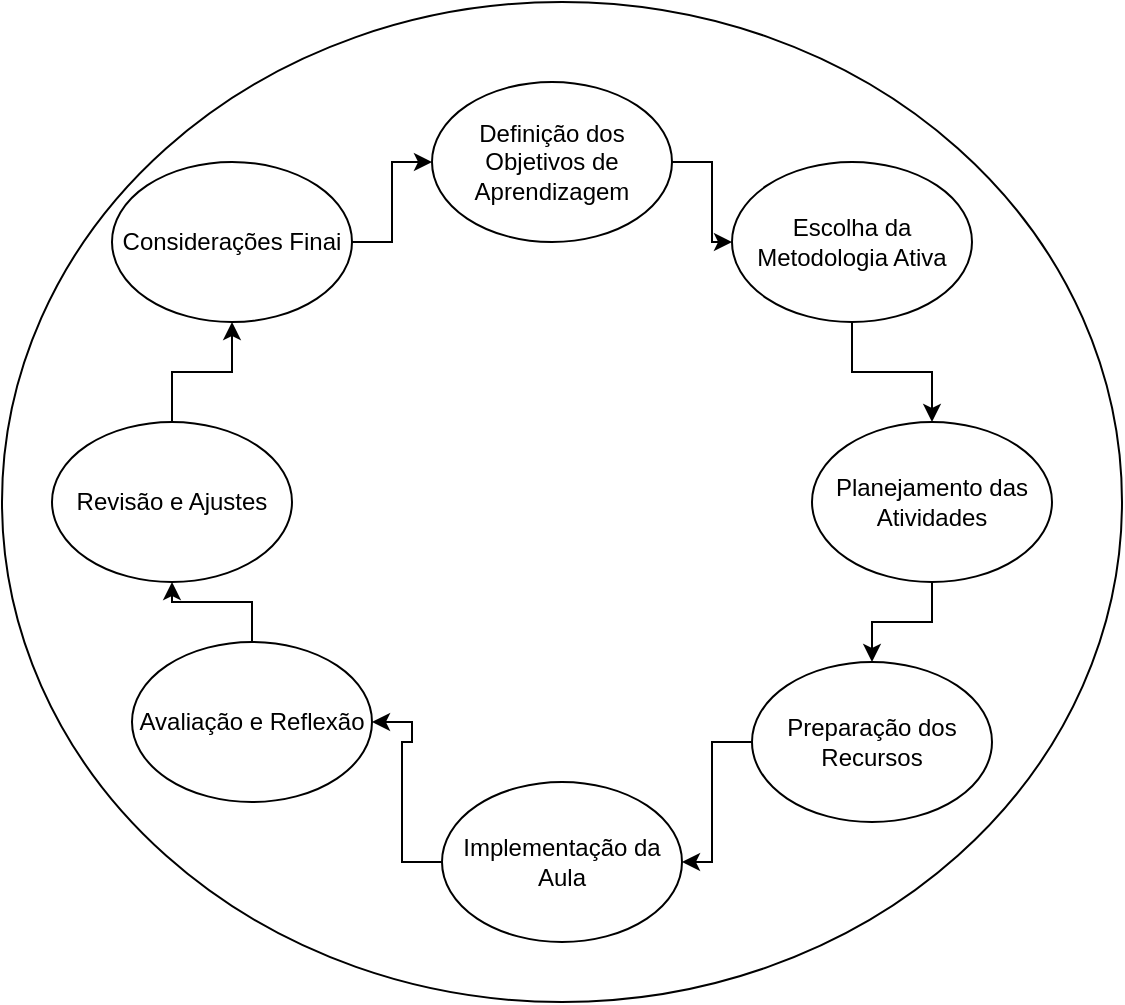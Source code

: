 <mxfile version="25.0.3">
  <diagram name="Página-1" id="6QJ6uyCKeFT1uFdG95DU">
    <mxGraphModel dx="1050" dy="522" grid="1" gridSize="10" guides="1" tooltips="1" connect="1" arrows="1" fold="1" page="1" pageScale="1" pageWidth="827" pageHeight="1169" math="0" shadow="0">
      <root>
        <mxCell id="0" />
        <mxCell id="1" parent="0" />
        <mxCell id="FL7bP5dIJ14nVVjfDYXj-20" value="" style="ellipse;whiteSpace=wrap;html=1;" vertex="1" parent="1">
          <mxGeometry x="25" width="560" height="500" as="geometry" />
        </mxCell>
        <mxCell id="FL7bP5dIJ14nVVjfDYXj-23" value="" style="edgeStyle=orthogonalEdgeStyle;rounded=0;orthogonalLoop=1;jettySize=auto;html=1;" edge="1" parent="1" source="FL7bP5dIJ14nVVjfDYXj-1" target="FL7bP5dIJ14nVVjfDYXj-3">
          <mxGeometry relative="1" as="geometry" />
        </mxCell>
        <mxCell id="FL7bP5dIJ14nVVjfDYXj-1" value="Definição dos Objetivos de Aprendizagem" style="ellipse;whiteSpace=wrap;html=1;" vertex="1" parent="1">
          <mxGeometry x="240" y="40" width="120" height="80" as="geometry" />
        </mxCell>
        <mxCell id="FL7bP5dIJ14nVVjfDYXj-25" value="" style="edgeStyle=orthogonalEdgeStyle;rounded=0;orthogonalLoop=1;jettySize=auto;html=1;" edge="1" parent="1" source="FL7bP5dIJ14nVVjfDYXj-2" target="FL7bP5dIJ14nVVjfDYXj-5">
          <mxGeometry relative="1" as="geometry" />
        </mxCell>
        <mxCell id="FL7bP5dIJ14nVVjfDYXj-2" value="Planejamento das Atividades" style="ellipse;whiteSpace=wrap;html=1;" vertex="1" parent="1">
          <mxGeometry x="430" y="210" width="120" height="80" as="geometry" />
        </mxCell>
        <mxCell id="FL7bP5dIJ14nVVjfDYXj-24" value="" style="edgeStyle=orthogonalEdgeStyle;rounded=0;orthogonalLoop=1;jettySize=auto;html=1;" edge="1" parent="1" source="FL7bP5dIJ14nVVjfDYXj-3" target="FL7bP5dIJ14nVVjfDYXj-2">
          <mxGeometry relative="1" as="geometry" />
        </mxCell>
        <mxCell id="FL7bP5dIJ14nVVjfDYXj-3" value="Escolha da Metodologia Ativa" style="ellipse;whiteSpace=wrap;html=1;" vertex="1" parent="1">
          <mxGeometry x="390" y="80" width="120" height="80" as="geometry" />
        </mxCell>
        <mxCell id="FL7bP5dIJ14nVVjfDYXj-31" value="" style="edgeStyle=orthogonalEdgeStyle;rounded=0;orthogonalLoop=1;jettySize=auto;html=1;" edge="1" parent="1" source="FL7bP5dIJ14nVVjfDYXj-4" target="FL7bP5dIJ14nVVjfDYXj-1">
          <mxGeometry relative="1" as="geometry" />
        </mxCell>
        <mxCell id="FL7bP5dIJ14nVVjfDYXj-4" value="Considerações Finai" style="ellipse;whiteSpace=wrap;html=1;" vertex="1" parent="1">
          <mxGeometry x="80" y="80" width="120" height="80" as="geometry" />
        </mxCell>
        <mxCell id="FL7bP5dIJ14nVVjfDYXj-26" value="" style="edgeStyle=orthogonalEdgeStyle;rounded=0;orthogonalLoop=1;jettySize=auto;html=1;" edge="1" parent="1" source="FL7bP5dIJ14nVVjfDYXj-5" target="FL7bP5dIJ14nVVjfDYXj-8">
          <mxGeometry relative="1" as="geometry" />
        </mxCell>
        <mxCell id="FL7bP5dIJ14nVVjfDYXj-5" value="Preparação dos Recursos" style="ellipse;whiteSpace=wrap;html=1;" vertex="1" parent="1">
          <mxGeometry x="400" y="330" width="120" height="80" as="geometry" />
        </mxCell>
        <mxCell id="FL7bP5dIJ14nVVjfDYXj-29" value="" style="edgeStyle=orthogonalEdgeStyle;rounded=0;orthogonalLoop=1;jettySize=auto;html=1;" edge="1" parent="1" source="FL7bP5dIJ14nVVjfDYXj-6" target="FL7bP5dIJ14nVVjfDYXj-4">
          <mxGeometry relative="1" as="geometry" />
        </mxCell>
        <mxCell id="FL7bP5dIJ14nVVjfDYXj-6" value="Revisão e Ajustes" style="ellipse;whiteSpace=wrap;html=1;" vertex="1" parent="1">
          <mxGeometry x="50" y="210" width="120" height="80" as="geometry" />
        </mxCell>
        <mxCell id="FL7bP5dIJ14nVVjfDYXj-28" value="" style="edgeStyle=orthogonalEdgeStyle;rounded=0;orthogonalLoop=1;jettySize=auto;html=1;" edge="1" parent="1" source="FL7bP5dIJ14nVVjfDYXj-7" target="FL7bP5dIJ14nVVjfDYXj-6">
          <mxGeometry relative="1" as="geometry" />
        </mxCell>
        <mxCell id="FL7bP5dIJ14nVVjfDYXj-7" value="Avaliação e Reflexão" style="ellipse;whiteSpace=wrap;html=1;" vertex="1" parent="1">
          <mxGeometry x="90" y="320" width="120" height="80" as="geometry" />
        </mxCell>
        <mxCell id="FL7bP5dIJ14nVVjfDYXj-27" value="" style="edgeStyle=orthogonalEdgeStyle;rounded=0;orthogonalLoop=1;jettySize=auto;html=1;" edge="1" parent="1" source="FL7bP5dIJ14nVVjfDYXj-8" target="FL7bP5dIJ14nVVjfDYXj-7">
          <mxGeometry relative="1" as="geometry" />
        </mxCell>
        <mxCell id="FL7bP5dIJ14nVVjfDYXj-8" value="Implementação da Aula" style="ellipse;whiteSpace=wrap;html=1;" vertex="1" parent="1">
          <mxGeometry x="245" y="390" width="120" height="80" as="geometry" />
        </mxCell>
      </root>
    </mxGraphModel>
  </diagram>
</mxfile>
